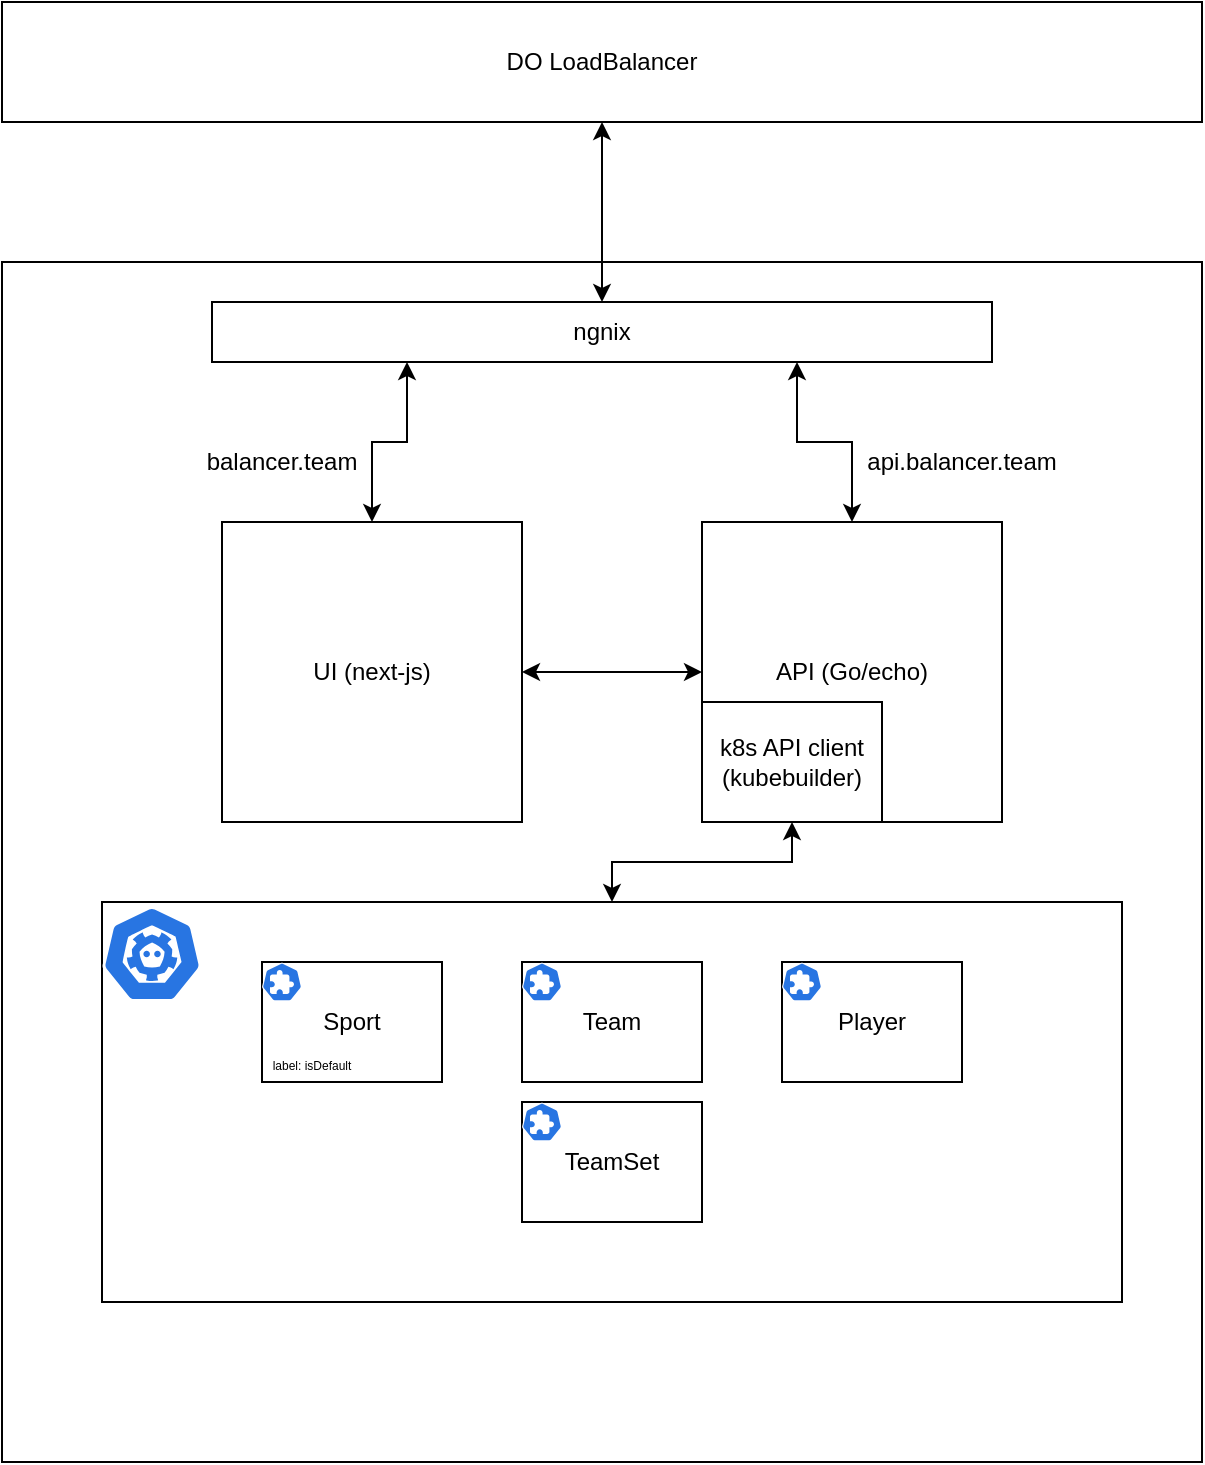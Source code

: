 <mxfile version="12.4.2" type="device" pages="1"><diagram id="mM79jok1SD-NatLV4vzc" name="Page-1"><mxGraphModel dx="517" dy="460" grid="1" gridSize="10" guides="1" tooltips="1" connect="1" arrows="1" fold="1" page="1" pageScale="1" pageWidth="850" pageHeight="1100" math="0" shadow="0"><root><mxCell id="0"/><mxCell id="XKN4Qu3gex8iTo_T1fxH-35" value="main boxes" parent="0"/><mxCell id="XKN4Qu3gex8iTo_T1fxH-1" value="&lt;div style=&quot;text-align: right&quot;&gt;&lt;br&gt;&lt;/div&gt;&lt;div style=&quot;text-align: justify&quot;&gt;&lt;/div&gt;" style="rounded=0;whiteSpace=wrap;html=1;align=left;" parent="XKN4Qu3gex8iTo_T1fxH-35" vertex="1"><mxGeometry x="120" y="170" width="600" height="600" as="geometry"/></mxCell><mxCell id="XKN4Qu3gex8iTo_T1fxH-2" value="DO LoadBalancer" style="rounded=0;whiteSpace=wrap;html=1;" parent="XKN4Qu3gex8iTo_T1fxH-35" vertex="1"><mxGeometry x="120" y="40" width="600" height="60" as="geometry"/></mxCell><mxCell id="1" parent="0"/><mxCell id="XKN4Qu3gex8iTo_T1fxH-11" style="edgeStyle=orthogonalEdgeStyle;rounded=0;orthogonalLoop=1;jettySize=auto;html=1;exitX=0.75;exitY=1;exitDx=0;exitDy=0;entryX=0.5;entryY=0;entryDx=0;entryDy=0;startArrow=classic;startFill=1;" parent="1" source="XKN4Qu3gex8iTo_T1fxH-3" target="XKN4Qu3gex8iTo_T1fxH-7" edge="1"><mxGeometry relative="1" as="geometry"/></mxCell><mxCell id="XKN4Qu3gex8iTo_T1fxH-3" value="ngnix" style="rounded=0;whiteSpace=wrap;html=1;" parent="1" vertex="1"><mxGeometry x="225" y="190" width="390" height="30" as="geometry"/></mxCell><mxCell id="XKN4Qu3gex8iTo_T1fxH-9" style="edgeStyle=orthogonalEdgeStyle;rounded=0;orthogonalLoop=1;jettySize=auto;html=1;exitX=1;exitY=0.5;exitDx=0;exitDy=0;entryX=0;entryY=0.5;entryDx=0;entryDy=0;startArrow=classic;startFill=1;" parent="1" source="XKN4Qu3gex8iTo_T1fxH-6" target="XKN4Qu3gex8iTo_T1fxH-7" edge="1"><mxGeometry relative="1" as="geometry"/></mxCell><mxCell id="XKN4Qu3gex8iTo_T1fxH-12" style="edgeStyle=orthogonalEdgeStyle;rounded=0;orthogonalLoop=1;jettySize=auto;html=1;exitX=0.5;exitY=0;exitDx=0;exitDy=0;entryX=0.25;entryY=1;entryDx=0;entryDy=0;startArrow=classic;startFill=1;" parent="1" source="XKN4Qu3gex8iTo_T1fxH-6" target="XKN4Qu3gex8iTo_T1fxH-3" edge="1"><mxGeometry relative="1" as="geometry"/></mxCell><mxCell id="XKN4Qu3gex8iTo_T1fxH-6" value="UI (next-js)" style="rounded=0;whiteSpace=wrap;html=1;" parent="1" vertex="1"><mxGeometry x="230" y="300" width="150" height="150" as="geometry"/></mxCell><mxCell id="XKN4Qu3gex8iTo_T1fxH-7" value="API (Go/echo)" style="rounded=0;whiteSpace=wrap;html=1;" parent="1" vertex="1"><mxGeometry x="470" y="300" width="150" height="150" as="geometry"/></mxCell><mxCell id="XKN4Qu3gex8iTo_T1fxH-15" value="api.balancer.team" style="text;html=1;strokeColor=none;fillColor=none;align=center;verticalAlign=middle;whiteSpace=wrap;rounded=0;" parent="1" vertex="1"><mxGeometry x="580" y="260" width="40" height="20" as="geometry"/></mxCell><mxCell id="XKN4Qu3gex8iTo_T1fxH-16" value="balancer.team" style="text;html=1;strokeColor=none;fillColor=none;align=center;verticalAlign=middle;whiteSpace=wrap;rounded=0;" parent="1" vertex="1"><mxGeometry x="240" y="260" width="40" height="20" as="geometry"/></mxCell><mxCell id="XKN4Qu3gex8iTo_T1fxH-17" value="" style="endArrow=classic;startArrow=classic;html=1;entryX=0.5;entryY=1;entryDx=0;entryDy=0;exitX=0.5;exitY=0;exitDx=0;exitDy=0;" parent="1" source="XKN4Qu3gex8iTo_T1fxH-3" target="XKN4Qu3gex8iTo_T1fxH-2" edge="1"><mxGeometry width="50" height="50" relative="1" as="geometry"><mxPoint x="390" y="160" as="sourcePoint"/><mxPoint x="440" y="110" as="targetPoint"/></mxGeometry></mxCell><mxCell id="XKN4Qu3gex8iTo_T1fxH-19" value="k8s API client (kubebuilder)" style="rounded=0;whiteSpace=wrap;html=1;" parent="1" vertex="1"><mxGeometry x="470" y="390" width="90" height="60" as="geometry"/></mxCell><mxCell id="XKN4Qu3gex8iTo_T1fxH-36" value="services" parent="0"/><mxCell id="XKN4Qu3gex8iTo_T1fxH-37" value="etcd" parent="0"/><mxCell id="XKN4Qu3gex8iTo_T1fxH-34" value="" style="group;fontSize=8;" parent="XKN4Qu3gex8iTo_T1fxH-37" vertex="1" connectable="0"><mxGeometry x="170" y="490" width="510" height="200" as="geometry"/></mxCell><mxCell id="XKN4Qu3gex8iTo_T1fxH-32" value="" style="rounded=0;whiteSpace=wrap;html=1;" parent="XKN4Qu3gex8iTo_T1fxH-34" vertex="1"><mxGeometry width="510" height="200" as="geometry"/></mxCell><mxCell id="XKN4Qu3gex8iTo_T1fxH-33" value="" style="html=1;dashed=0;whitespace=wrap;fillColor=#2875E2;strokeColor=#ffffff;points=[[0.005,0.63,0],[0.1,0.2,0],[0.9,0.2,0],[0.5,0,0],[0.995,0.63,0],[0.72,0.99,0],[0.5,1,0],[0.28,0.99,0]];shape=mxgraph.kubernetes.icon;prIcon=etcd" parent="XKN4Qu3gex8iTo_T1fxH-34" vertex="1"><mxGeometry y="2" width="50" height="48" as="geometry"/></mxCell><mxCell id="XKN4Qu3gex8iTo_T1fxH-22" value="" style="group" parent="XKN4Qu3gex8iTo_T1fxH-34" vertex="1" connectable="0"><mxGeometry x="80" y="30" width="90" height="60" as="geometry"/></mxCell><mxCell id="XKN4Qu3gex8iTo_T1fxH-20" value="Sport" style="rounded=0;whiteSpace=wrap;html=1;container=1;" parent="XKN4Qu3gex8iTo_T1fxH-22" vertex="1"><mxGeometry width="90" height="60" as="geometry"/></mxCell><mxCell id="rSNpQoXIUSRgybNzoigf-1" value="&lt;font style=&quot;font-size: 6px&quot;&gt;label: isDefault&lt;/font&gt;" style="text;html=1;strokeColor=none;fillColor=none;align=center;verticalAlign=middle;whiteSpace=wrap;rounded=0;" vertex="1" parent="XKN4Qu3gex8iTo_T1fxH-20"><mxGeometry y="40" width="50" height="20" as="geometry"/></mxCell><mxCell id="XKN4Qu3gex8iTo_T1fxH-21" value="" style="html=1;dashed=0;whitespace=wrap;fillColor=#2875E2;strokeColor=#ffffff;points=[[0.005,0.63,0],[0.1,0.2,0],[0.9,0.2,0],[0.5,0,0],[0.995,0.63,0],[0.72,0.99,0],[0.5,1,0],[0.28,0.99,0]];shape=mxgraph.kubernetes.icon;prIcon=crd" parent="XKN4Qu3gex8iTo_T1fxH-22" vertex="1"><mxGeometry width="20" height="20" as="geometry"/></mxCell><mxCell id="XKN4Qu3gex8iTo_T1fxH-23" value="" style="group" parent="XKN4Qu3gex8iTo_T1fxH-34" vertex="1" connectable="0"><mxGeometry x="210" y="30" width="90" height="60" as="geometry"/></mxCell><mxCell id="XKN4Qu3gex8iTo_T1fxH-24" value="Team" style="rounded=0;whiteSpace=wrap;html=1;container=1;" parent="XKN4Qu3gex8iTo_T1fxH-23" vertex="1"><mxGeometry width="90" height="60" as="geometry"/></mxCell><mxCell id="XKN4Qu3gex8iTo_T1fxH-25" value="" style="html=1;dashed=0;whitespace=wrap;fillColor=#2875E2;strokeColor=#ffffff;points=[[0.005,0.63,0],[0.1,0.2,0],[0.9,0.2,0],[0.5,0,0],[0.995,0.63,0],[0.72,0.99,0],[0.5,1,0],[0.28,0.99,0]];shape=mxgraph.kubernetes.icon;prIcon=crd" parent="XKN4Qu3gex8iTo_T1fxH-24" vertex="1"><mxGeometry width="20" height="20" as="geometry"/></mxCell><mxCell id="XKN4Qu3gex8iTo_T1fxH-29" value="" style="group" parent="XKN4Qu3gex8iTo_T1fxH-34" vertex="1" connectable="0"><mxGeometry x="340" y="30" width="90" height="60" as="geometry"/></mxCell><mxCell id="XKN4Qu3gex8iTo_T1fxH-30" value="Player" style="rounded=0;whiteSpace=wrap;html=1;container=1;" parent="XKN4Qu3gex8iTo_T1fxH-29" vertex="1"><mxGeometry width="90" height="60" as="geometry"/></mxCell><mxCell id="XKN4Qu3gex8iTo_T1fxH-31" value="" style="html=1;dashed=0;whitespace=wrap;fillColor=#2875E2;strokeColor=#ffffff;points=[[0.005,0.63,0],[0.1,0.2,0],[0.9,0.2,0],[0.5,0,0],[0.995,0.63,0],[0.72,0.99,0],[0.5,1,0],[0.28,0.99,0]];shape=mxgraph.kubernetes.icon;prIcon=crd" parent="XKN4Qu3gex8iTo_T1fxH-29" vertex="1"><mxGeometry width="20" height="20" as="geometry"/></mxCell><mxCell id="XKN4Qu3gex8iTo_T1fxH-26" value="" style="group" parent="XKN4Qu3gex8iTo_T1fxH-34" vertex="1" connectable="0"><mxGeometry x="210" y="100" width="90" height="60" as="geometry"/></mxCell><mxCell id="XKN4Qu3gex8iTo_T1fxH-27" value="TeamSet" style="rounded=0;whiteSpace=wrap;html=1;container=1;" parent="XKN4Qu3gex8iTo_T1fxH-26" vertex="1"><mxGeometry width="90" height="60" as="geometry"/></mxCell><mxCell id="XKN4Qu3gex8iTo_T1fxH-28" value="" style="html=1;dashed=0;whitespace=wrap;fillColor=#2875E2;strokeColor=#ffffff;points=[[0.005,0.63,0],[0.1,0.2,0],[0.9,0.2,0],[0.5,0,0],[0.995,0.63,0],[0.72,0.99,0],[0.5,1,0],[0.28,0.99,0]];shape=mxgraph.kubernetes.icon;prIcon=crd" parent="XKN4Qu3gex8iTo_T1fxH-26" vertex="1"><mxGeometry width="20" height="20" as="geometry"/></mxCell><mxCell id="XKN4Qu3gex8iTo_T1fxH-40" style="edgeStyle=orthogonalEdgeStyle;rounded=0;orthogonalLoop=1;jettySize=auto;html=1;exitX=0.5;exitY=0;exitDx=0;exitDy=0;entryX=0.5;entryY=1;entryDx=0;entryDy=0;startArrow=classic;startFill=1;" parent="XKN4Qu3gex8iTo_T1fxH-37" source="XKN4Qu3gex8iTo_T1fxH-32" target="XKN4Qu3gex8iTo_T1fxH-19" edge="1"><mxGeometry relative="1" as="geometry"/></mxCell><mxCell id="XKN4Qu3gex8iTo_T1fxH-38" value="crds" parent="0"/></root></mxGraphModel></diagram></mxfile>